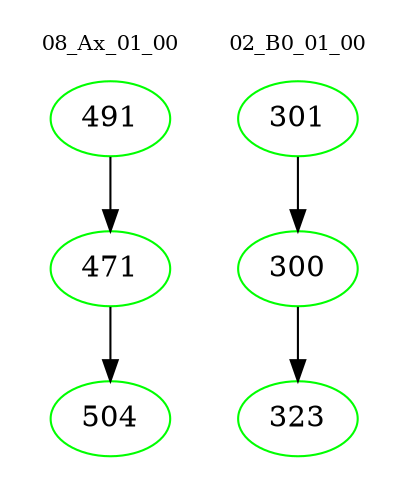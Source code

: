 digraph{
subgraph cluster_0 {
color = white
label = "08_Ax_01_00";
fontsize=10;
T0_491 [label="491", color="green"]
T0_491 -> T0_471 [color="black"]
T0_471 [label="471", color="green"]
T0_471 -> T0_504 [color="black"]
T0_504 [label="504", color="green"]
}
subgraph cluster_1 {
color = white
label = "02_B0_01_00";
fontsize=10;
T1_301 [label="301", color="green"]
T1_301 -> T1_300 [color="black"]
T1_300 [label="300", color="green"]
T1_300 -> T1_323 [color="black"]
T1_323 [label="323", color="green"]
}
}
